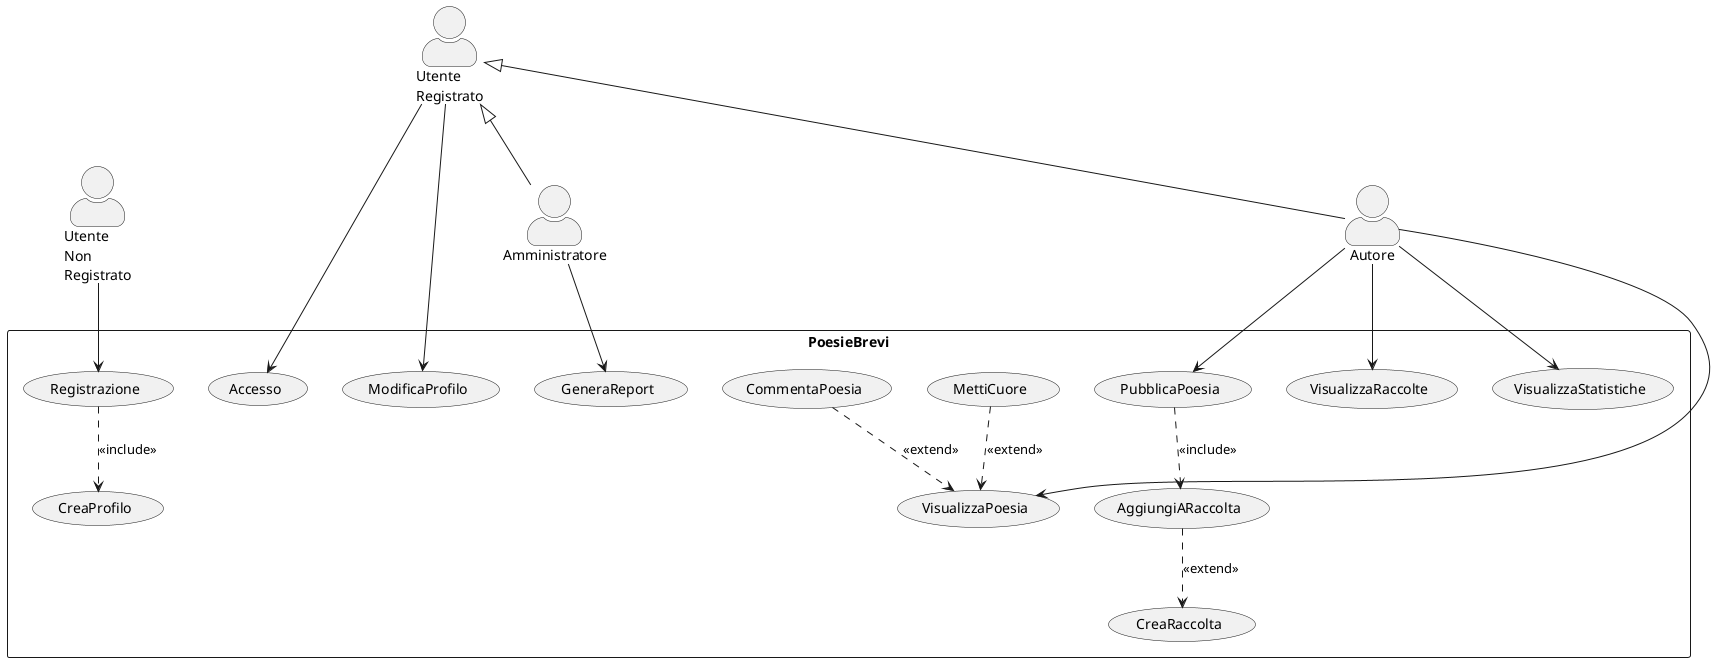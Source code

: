 @startuml DiagrammaCasiDUso

skinparam packageStyle rectangle
skinparam actorStyle awesome
skinparam backgroundColor white

' Attori
actor "Utente\nNon\nRegistrato" as UtenteNonRegistrato
actor "Utente\nRegistrato" as UtenteRegistrato
actor Amministratore
actor Autore

' Sistema
rectangle PoesieBrevi {
    ' Casi d'uso per Utente Non Registrato
    usecase "Registrazione" as Registrazione
    usecase "CreaProfilo" as CreaProfilo
    
    ' Casi d'uso per Utente Registrato
    usecase "Accesso" as Accesso
    usecase "ModificaProfilo" as ModificaProfilo
    usecase "VisualizzaPoesia" as VisualizzaPoesia
    usecase "MettiCuore" as MettiCuore
    usecase "CommentaPoesia" as CommentaPoesia
    
    ' Casi d'uso per Amministratore
    usecase "GeneraReport" as GeneraReport
    
    ' Casi d'uso per Autore
    usecase "PubblicaPoesia" as PubblicaPoesia
    usecase "AggiungiARaccolta" as AggiungiARaccolta
    usecase "CreaRaccolta" as CreaRaccolta
    usecase "VisualizzaRaccolte" as VisualizzaRaccolte
    usecase "VisualizzaStatistiche" as VisualizzaStatistiche
    
    ' Relazioni tra casi d'uso
    Registrazione ..> CreaProfilo : <<include>>
    
    MettiCuore ..> VisualizzaPoesia : <<extend>>
    CommentaPoesia ..> VisualizzaPoesia : <<extend>>
    
    PubblicaPoesia ..> AggiungiARaccolta : <<include>>
    AggiungiARaccolta ..> CreaRaccolta : <<extend>>
}

' Relazioni tra attori e casi d'uso
UtenteNonRegistrato --> Registrazione
UtenteRegistrato --> Accesso
UtenteRegistrato --> ModificaProfilo
Amministratore --> GeneraReport
Autore --> PubblicaPoesia
Autore --> VisualizzaRaccolte
Autore --> VisualizzaStatistiche
Autore --> VisualizzaPoesia

' Gerarchia di attori
UtenteRegistrato <|-- Autore
UtenteRegistrato <|-- Amministratore

@enduml
